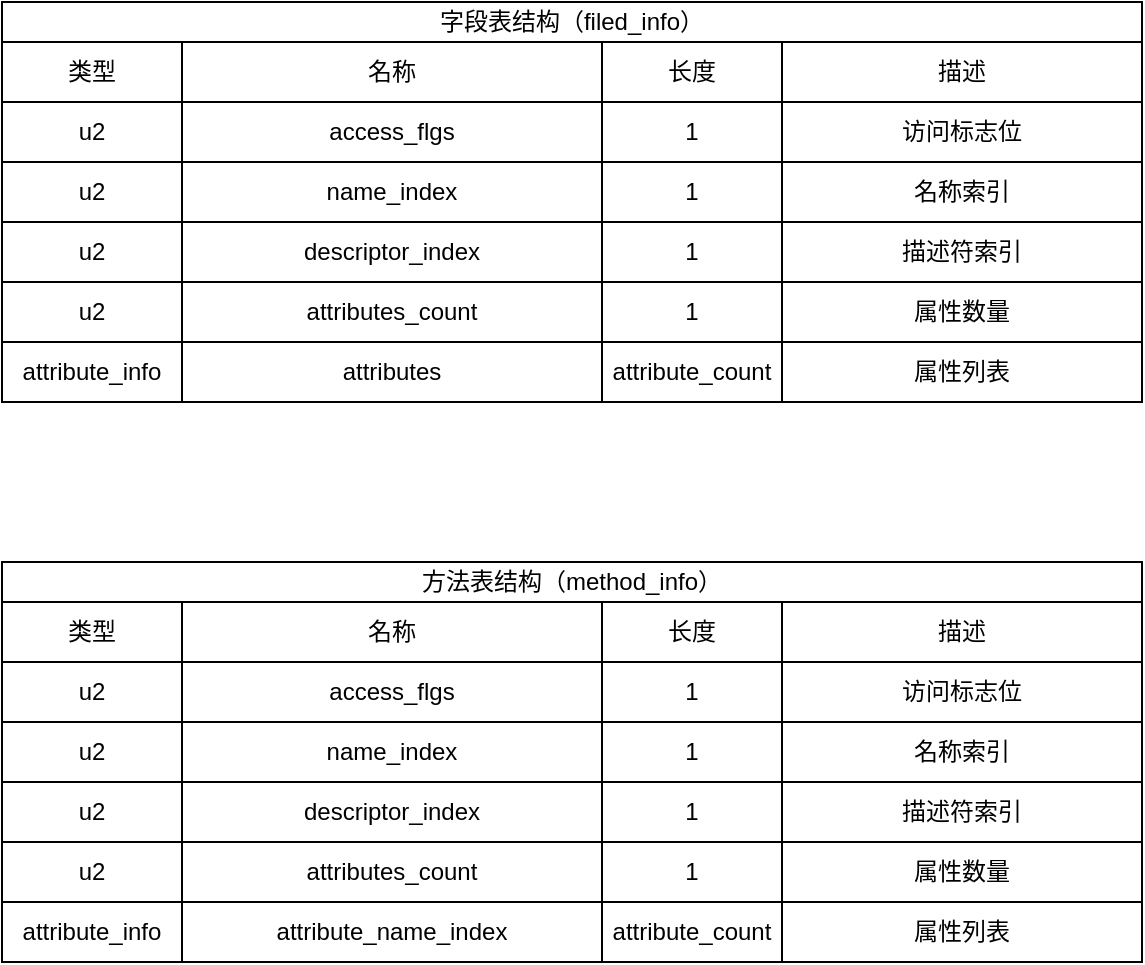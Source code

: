 <mxfile version="24.5.1" type="device">
  <diagram name="第 1 页" id="wjntWbExF00x24L__8On">
    <mxGraphModel dx="1420" dy="840" grid="1" gridSize="10" guides="1" tooltips="1" connect="1" arrows="1" fold="1" page="1" pageScale="1" pageWidth="3300" pageHeight="4681" math="0" shadow="0">
      <root>
        <mxCell id="0" />
        <mxCell id="1" parent="0" />
        <mxCell id="rWKE5CTvuw8f7mtOmIXY-4" value="" style="rounded=0;whiteSpace=wrap;html=1;" vertex="1" parent="1">
          <mxGeometry x="250" y="180" width="570" height="200" as="geometry" />
        </mxCell>
        <mxCell id="rWKE5CTvuw8f7mtOmIXY-5" value="access_flgs" style="rounded=0;whiteSpace=wrap;html=1;" vertex="1" parent="1">
          <mxGeometry x="340" y="230" width="210" height="30" as="geometry" />
        </mxCell>
        <mxCell id="rWKE5CTvuw8f7mtOmIXY-6" value="u2" style="rounded=0;whiteSpace=wrap;html=1;" vertex="1" parent="1">
          <mxGeometry x="250" y="230" width="90" height="30" as="geometry" />
        </mxCell>
        <mxCell id="rWKE5CTvuw8f7mtOmIXY-7" value="1" style="rounded=0;whiteSpace=wrap;html=1;" vertex="1" parent="1">
          <mxGeometry x="550" y="230" width="90" height="30" as="geometry" />
        </mxCell>
        <mxCell id="rWKE5CTvuw8f7mtOmIXY-8" value="name_index" style="rounded=0;whiteSpace=wrap;html=1;" vertex="1" parent="1">
          <mxGeometry x="340" y="260" width="210" height="30" as="geometry" />
        </mxCell>
        <mxCell id="rWKE5CTvuw8f7mtOmIXY-9" value="u2" style="rounded=0;whiteSpace=wrap;html=1;" vertex="1" parent="1">
          <mxGeometry x="250" y="260" width="90" height="30" as="geometry" />
        </mxCell>
        <mxCell id="rWKE5CTvuw8f7mtOmIXY-10" value="1" style="rounded=0;whiteSpace=wrap;html=1;" vertex="1" parent="1">
          <mxGeometry x="550" y="260" width="90" height="30" as="geometry" />
        </mxCell>
        <mxCell id="rWKE5CTvuw8f7mtOmIXY-11" value="descriptor_index" style="rounded=0;whiteSpace=wrap;html=1;" vertex="1" parent="1">
          <mxGeometry x="340" y="290" width="210" height="30" as="geometry" />
        </mxCell>
        <mxCell id="rWKE5CTvuw8f7mtOmIXY-12" value="u2" style="rounded=0;whiteSpace=wrap;html=1;" vertex="1" parent="1">
          <mxGeometry x="250" y="290" width="90" height="30" as="geometry" />
        </mxCell>
        <mxCell id="rWKE5CTvuw8f7mtOmIXY-13" value="1" style="rounded=0;whiteSpace=wrap;html=1;" vertex="1" parent="1">
          <mxGeometry x="550" y="290" width="90" height="30" as="geometry" />
        </mxCell>
        <mxCell id="rWKE5CTvuw8f7mtOmIXY-14" value="attributes_count" style="rounded=0;whiteSpace=wrap;html=1;" vertex="1" parent="1">
          <mxGeometry x="340" y="320" width="210" height="30" as="geometry" />
        </mxCell>
        <mxCell id="rWKE5CTvuw8f7mtOmIXY-15" value="u2" style="rounded=0;whiteSpace=wrap;html=1;" vertex="1" parent="1">
          <mxGeometry x="250" y="320" width="90" height="30" as="geometry" />
        </mxCell>
        <mxCell id="rWKE5CTvuw8f7mtOmIXY-16" value="1" style="rounded=0;whiteSpace=wrap;html=1;" vertex="1" parent="1">
          <mxGeometry x="550" y="320" width="90" height="30" as="geometry" />
        </mxCell>
        <mxCell id="rWKE5CTvuw8f7mtOmIXY-17" value="attributes" style="rounded=0;whiteSpace=wrap;html=1;" vertex="1" parent="1">
          <mxGeometry x="340" y="350" width="210" height="30" as="geometry" />
        </mxCell>
        <mxCell id="rWKE5CTvuw8f7mtOmIXY-18" value="attribute_info" style="rounded=0;whiteSpace=wrap;html=1;" vertex="1" parent="1">
          <mxGeometry x="250" y="350" width="90" height="30" as="geometry" />
        </mxCell>
        <mxCell id="rWKE5CTvuw8f7mtOmIXY-19" value="attribute_count" style="rounded=0;whiteSpace=wrap;html=1;" vertex="1" parent="1">
          <mxGeometry x="550" y="350" width="90" height="30" as="geometry" />
        </mxCell>
        <mxCell id="rWKE5CTvuw8f7mtOmIXY-21" value="访问标志位" style="rounded=0;whiteSpace=wrap;html=1;" vertex="1" parent="1">
          <mxGeometry x="640" y="230" width="180" height="30" as="geometry" />
        </mxCell>
        <mxCell id="rWKE5CTvuw8f7mtOmIXY-23" value="名称索引" style="rounded=0;whiteSpace=wrap;html=1;" vertex="1" parent="1">
          <mxGeometry x="640" y="260" width="180" height="30" as="geometry" />
        </mxCell>
        <mxCell id="rWKE5CTvuw8f7mtOmIXY-24" value="描述符索引" style="rounded=0;whiteSpace=wrap;html=1;" vertex="1" parent="1">
          <mxGeometry x="640" y="290" width="180" height="30" as="geometry" />
        </mxCell>
        <mxCell id="rWKE5CTvuw8f7mtOmIXY-26" value="类型" style="rounded=0;whiteSpace=wrap;html=1;" vertex="1" parent="1">
          <mxGeometry x="250" y="200" width="90" height="30" as="geometry" />
        </mxCell>
        <mxCell id="rWKE5CTvuw8f7mtOmIXY-27" value="名称" style="rounded=0;whiteSpace=wrap;html=1;" vertex="1" parent="1">
          <mxGeometry x="340" y="200" width="210" height="30" as="geometry" />
        </mxCell>
        <mxCell id="rWKE5CTvuw8f7mtOmIXY-28" value="长度" style="rounded=0;whiteSpace=wrap;html=1;" vertex="1" parent="1">
          <mxGeometry x="550" y="200" width="90" height="30" as="geometry" />
        </mxCell>
        <mxCell id="rWKE5CTvuw8f7mtOmIXY-29" value="描述" style="rounded=0;whiteSpace=wrap;html=1;" vertex="1" parent="1">
          <mxGeometry x="640" y="200" width="180" height="30" as="geometry" />
        </mxCell>
        <mxCell id="rWKE5CTvuw8f7mtOmIXY-30" value="属性数量" style="rounded=0;whiteSpace=wrap;html=1;" vertex="1" parent="1">
          <mxGeometry x="640" y="320" width="180" height="30" as="geometry" />
        </mxCell>
        <mxCell id="rWKE5CTvuw8f7mtOmIXY-31" value="属性列表" style="rounded=0;whiteSpace=wrap;html=1;" vertex="1" parent="1">
          <mxGeometry x="640" y="350" width="180" height="30" as="geometry" />
        </mxCell>
        <mxCell id="rWKE5CTvuw8f7mtOmIXY-32" value="字段表结构（filed_info）" style="rounded=0;whiteSpace=wrap;html=1;" vertex="1" parent="1">
          <mxGeometry x="250" y="180" width="570" height="20" as="geometry" />
        </mxCell>
        <mxCell id="rWKE5CTvuw8f7mtOmIXY-33" value="" style="rounded=0;whiteSpace=wrap;html=1;" vertex="1" parent="1">
          <mxGeometry x="250" y="460" width="570" height="200" as="geometry" />
        </mxCell>
        <mxCell id="rWKE5CTvuw8f7mtOmIXY-34" value="access_flgs" style="rounded=0;whiteSpace=wrap;html=1;" vertex="1" parent="1">
          <mxGeometry x="340" y="510" width="210" height="30" as="geometry" />
        </mxCell>
        <mxCell id="rWKE5CTvuw8f7mtOmIXY-35" value="u2" style="rounded=0;whiteSpace=wrap;html=1;" vertex="1" parent="1">
          <mxGeometry x="250" y="510" width="90" height="30" as="geometry" />
        </mxCell>
        <mxCell id="rWKE5CTvuw8f7mtOmIXY-36" value="1" style="rounded=0;whiteSpace=wrap;html=1;" vertex="1" parent="1">
          <mxGeometry x="550" y="510" width="90" height="30" as="geometry" />
        </mxCell>
        <mxCell id="rWKE5CTvuw8f7mtOmIXY-37" value="name_index" style="rounded=0;whiteSpace=wrap;html=1;" vertex="1" parent="1">
          <mxGeometry x="340" y="540" width="210" height="30" as="geometry" />
        </mxCell>
        <mxCell id="rWKE5CTvuw8f7mtOmIXY-38" value="u2" style="rounded=0;whiteSpace=wrap;html=1;" vertex="1" parent="1">
          <mxGeometry x="250" y="540" width="90" height="30" as="geometry" />
        </mxCell>
        <mxCell id="rWKE5CTvuw8f7mtOmIXY-39" value="1" style="rounded=0;whiteSpace=wrap;html=1;" vertex="1" parent="1">
          <mxGeometry x="550" y="540" width="90" height="30" as="geometry" />
        </mxCell>
        <mxCell id="rWKE5CTvuw8f7mtOmIXY-40" value="descriptor_index" style="rounded=0;whiteSpace=wrap;html=1;" vertex="1" parent="1">
          <mxGeometry x="340" y="570" width="210" height="30" as="geometry" />
        </mxCell>
        <mxCell id="rWKE5CTvuw8f7mtOmIXY-41" value="u2" style="rounded=0;whiteSpace=wrap;html=1;" vertex="1" parent="1">
          <mxGeometry x="250" y="570" width="90" height="30" as="geometry" />
        </mxCell>
        <mxCell id="rWKE5CTvuw8f7mtOmIXY-42" value="1" style="rounded=0;whiteSpace=wrap;html=1;" vertex="1" parent="1">
          <mxGeometry x="550" y="570" width="90" height="30" as="geometry" />
        </mxCell>
        <mxCell id="rWKE5CTvuw8f7mtOmIXY-43" value="attributes_count" style="rounded=0;whiteSpace=wrap;html=1;" vertex="1" parent="1">
          <mxGeometry x="340" y="600" width="210" height="30" as="geometry" />
        </mxCell>
        <mxCell id="rWKE5CTvuw8f7mtOmIXY-44" value="u2" style="rounded=0;whiteSpace=wrap;html=1;" vertex="1" parent="1">
          <mxGeometry x="250" y="600" width="90" height="30" as="geometry" />
        </mxCell>
        <mxCell id="rWKE5CTvuw8f7mtOmIXY-45" value="1" style="rounded=0;whiteSpace=wrap;html=1;" vertex="1" parent="1">
          <mxGeometry x="550" y="600" width="90" height="30" as="geometry" />
        </mxCell>
        <mxCell id="rWKE5CTvuw8f7mtOmIXY-46" value="attribute_name_index" style="rounded=0;whiteSpace=wrap;html=1;" vertex="1" parent="1">
          <mxGeometry x="340" y="630" width="210" height="30" as="geometry" />
        </mxCell>
        <mxCell id="rWKE5CTvuw8f7mtOmIXY-47" value="attribute_info" style="rounded=0;whiteSpace=wrap;html=1;" vertex="1" parent="1">
          <mxGeometry x="250" y="630" width="90" height="30" as="geometry" />
        </mxCell>
        <mxCell id="rWKE5CTvuw8f7mtOmIXY-48" value="attribute_count" style="rounded=0;whiteSpace=wrap;html=1;" vertex="1" parent="1">
          <mxGeometry x="550" y="630" width="90" height="30" as="geometry" />
        </mxCell>
        <mxCell id="rWKE5CTvuw8f7mtOmIXY-49" value="访问标志位" style="rounded=0;whiteSpace=wrap;html=1;" vertex="1" parent="1">
          <mxGeometry x="640" y="510" width="180" height="30" as="geometry" />
        </mxCell>
        <mxCell id="rWKE5CTvuw8f7mtOmIXY-50" value="名称索引" style="rounded=0;whiteSpace=wrap;html=1;" vertex="1" parent="1">
          <mxGeometry x="640" y="540" width="180" height="30" as="geometry" />
        </mxCell>
        <mxCell id="rWKE5CTvuw8f7mtOmIXY-51" value="描述符索引" style="rounded=0;whiteSpace=wrap;html=1;" vertex="1" parent="1">
          <mxGeometry x="640" y="570" width="180" height="30" as="geometry" />
        </mxCell>
        <mxCell id="rWKE5CTvuw8f7mtOmIXY-52" value="类型" style="rounded=0;whiteSpace=wrap;html=1;" vertex="1" parent="1">
          <mxGeometry x="250" y="480" width="90" height="30" as="geometry" />
        </mxCell>
        <mxCell id="rWKE5CTvuw8f7mtOmIXY-53" value="名称" style="rounded=0;whiteSpace=wrap;html=1;" vertex="1" parent="1">
          <mxGeometry x="340" y="480" width="210" height="30" as="geometry" />
        </mxCell>
        <mxCell id="rWKE5CTvuw8f7mtOmIXY-54" value="长度" style="rounded=0;whiteSpace=wrap;html=1;" vertex="1" parent="1">
          <mxGeometry x="550" y="480" width="90" height="30" as="geometry" />
        </mxCell>
        <mxCell id="rWKE5CTvuw8f7mtOmIXY-55" value="描述" style="rounded=0;whiteSpace=wrap;html=1;" vertex="1" parent="1">
          <mxGeometry x="640" y="480" width="180" height="30" as="geometry" />
        </mxCell>
        <mxCell id="rWKE5CTvuw8f7mtOmIXY-56" value="属性数量" style="rounded=0;whiteSpace=wrap;html=1;" vertex="1" parent="1">
          <mxGeometry x="640" y="600" width="180" height="30" as="geometry" />
        </mxCell>
        <mxCell id="rWKE5CTvuw8f7mtOmIXY-57" value="属性列表" style="rounded=0;whiteSpace=wrap;html=1;" vertex="1" parent="1">
          <mxGeometry x="640" y="630" width="180" height="30" as="geometry" />
        </mxCell>
        <mxCell id="rWKE5CTvuw8f7mtOmIXY-58" value="方法表结构（method_info）" style="rounded=0;whiteSpace=wrap;html=1;" vertex="1" parent="1">
          <mxGeometry x="250" y="460" width="570" height="20" as="geometry" />
        </mxCell>
      </root>
    </mxGraphModel>
  </diagram>
</mxfile>
